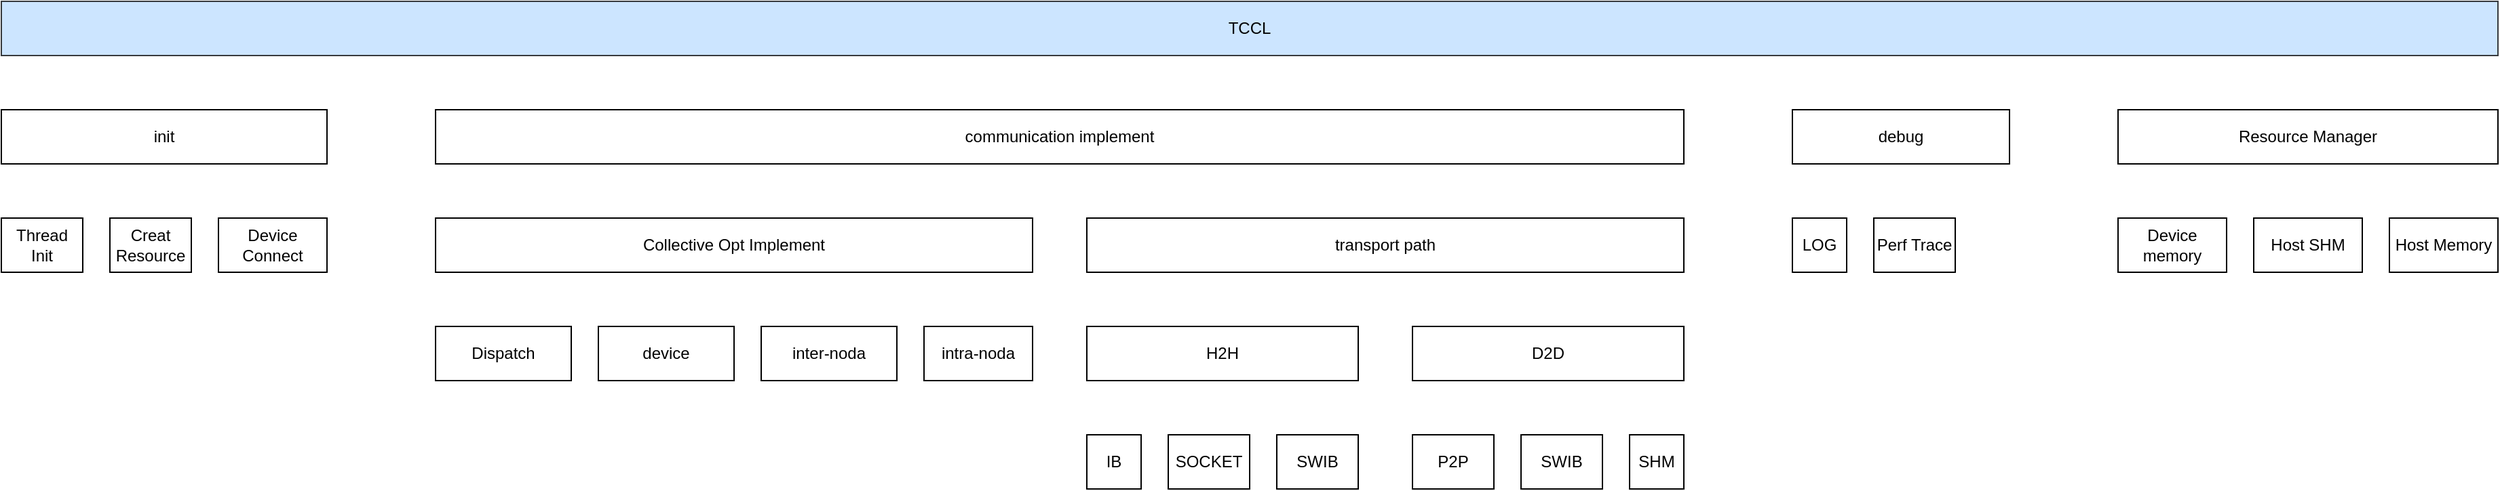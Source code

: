 <mxfile version="21.0.10" type="github">
  <diagram name="Page-1" id="CfoDmrlTRuN8QncxeKQL">
    <mxGraphModel dx="2050" dy="1078" grid="1" gridSize="10" guides="1" tooltips="1" connect="1" arrows="1" fold="1" page="1" pageScale="1" pageWidth="850" pageHeight="1100" math="0" shadow="0">
      <root>
        <mxCell id="0" />
        <mxCell id="1" parent="0" />
        <mxCell id="JbZJTvgXob_sXZLr-xso-1" value="TCCL" style="rounded=0;whiteSpace=wrap;html=1;fillColor=#cce5ff;strokeColor=#36393d;" vertex="1" parent="1">
          <mxGeometry x="200" y="360" width="1840" height="40" as="geometry" />
        </mxCell>
        <mxCell id="JbZJTvgXob_sXZLr-xso-2" value="init" style="rounded=0;whiteSpace=wrap;html=1;" vertex="1" parent="1">
          <mxGeometry x="200" y="440" width="240" height="40" as="geometry" />
        </mxCell>
        <mxCell id="JbZJTvgXob_sXZLr-xso-3" value="debug" style="rounded=0;whiteSpace=wrap;html=1;" vertex="1" parent="1">
          <mxGeometry x="1520" y="440" width="160" height="40" as="geometry" />
        </mxCell>
        <mxCell id="JbZJTvgXob_sXZLr-xso-4" value="communication implement" style="rounded=0;whiteSpace=wrap;html=1;" vertex="1" parent="1">
          <mxGeometry x="520" y="440" width="920" height="40" as="geometry" />
        </mxCell>
        <mxCell id="JbZJTvgXob_sXZLr-xso-5" value="LOG" style="rounded=0;whiteSpace=wrap;html=1;" vertex="1" parent="1">
          <mxGeometry x="1520" y="520" width="40" height="40" as="geometry" />
        </mxCell>
        <mxCell id="JbZJTvgXob_sXZLr-xso-6" value="Perf Trace" style="rounded=0;whiteSpace=wrap;html=1;" vertex="1" parent="1">
          <mxGeometry x="1580" y="520" width="60" height="40" as="geometry" />
        </mxCell>
        <mxCell id="JbZJTvgXob_sXZLr-xso-7" value="transport path" style="rounded=0;whiteSpace=wrap;html=1;" vertex="1" parent="1">
          <mxGeometry x="1000" y="520" width="440" height="40" as="geometry" />
        </mxCell>
        <mxCell id="JbZJTvgXob_sXZLr-xso-8" value="Thread&lt;br&gt;Init" style="rounded=0;whiteSpace=wrap;html=1;" vertex="1" parent="1">
          <mxGeometry x="200" y="520" width="60" height="40" as="geometry" />
        </mxCell>
        <mxCell id="JbZJTvgXob_sXZLr-xso-11" value="Dispatch" style="rounded=0;whiteSpace=wrap;html=1;" vertex="1" parent="1">
          <mxGeometry x="520" y="600" width="100" height="40" as="geometry" />
        </mxCell>
        <mxCell id="JbZJTvgXob_sXZLr-xso-12" value="device" style="rounded=0;whiteSpace=wrap;html=1;" vertex="1" parent="1">
          <mxGeometry x="640" y="600" width="100" height="40" as="geometry" />
        </mxCell>
        <mxCell id="JbZJTvgXob_sXZLr-xso-13" value="intra-noda" style="rounded=0;whiteSpace=wrap;html=1;" vertex="1" parent="1">
          <mxGeometry x="880" y="600" width="80" height="40" as="geometry" />
        </mxCell>
        <mxCell id="JbZJTvgXob_sXZLr-xso-14" value="Collective Opt Implement" style="rounded=0;whiteSpace=wrap;html=1;" vertex="1" parent="1">
          <mxGeometry x="520" y="520" width="440" height="40" as="geometry" />
        </mxCell>
        <mxCell id="JbZJTvgXob_sXZLr-xso-15" value="H2H" style="rounded=0;whiteSpace=wrap;html=1;" vertex="1" parent="1">
          <mxGeometry x="1000" y="600" width="200" height="40" as="geometry" />
        </mxCell>
        <mxCell id="JbZJTvgXob_sXZLr-xso-16" value="D2D" style="rounded=0;whiteSpace=wrap;html=1;" vertex="1" parent="1">
          <mxGeometry x="1240" y="600" width="200" height="40" as="geometry" />
        </mxCell>
        <mxCell id="JbZJTvgXob_sXZLr-xso-17" value="IB" style="rounded=0;whiteSpace=wrap;html=1;" vertex="1" parent="1">
          <mxGeometry x="1000" y="680" width="40" height="40" as="geometry" />
        </mxCell>
        <mxCell id="JbZJTvgXob_sXZLr-xso-18" value="SOCKET" style="rounded=0;whiteSpace=wrap;html=1;" vertex="1" parent="1">
          <mxGeometry x="1060" y="680" width="60" height="40" as="geometry" />
        </mxCell>
        <mxCell id="JbZJTvgXob_sXZLr-xso-19" value="SWIB" style="rounded=0;whiteSpace=wrap;html=1;" vertex="1" parent="1">
          <mxGeometry x="1140" y="680" width="60" height="40" as="geometry" />
        </mxCell>
        <mxCell id="JbZJTvgXob_sXZLr-xso-20" value="P2P" style="rounded=0;whiteSpace=wrap;html=1;" vertex="1" parent="1">
          <mxGeometry x="1240" y="680" width="60" height="40" as="geometry" />
        </mxCell>
        <mxCell id="JbZJTvgXob_sXZLr-xso-21" value="SWIB" style="rounded=0;whiteSpace=wrap;html=1;" vertex="1" parent="1">
          <mxGeometry x="1320" y="680" width="60" height="40" as="geometry" />
        </mxCell>
        <mxCell id="JbZJTvgXob_sXZLr-xso-22" value="SHM" style="rounded=0;whiteSpace=wrap;html=1;" vertex="1" parent="1">
          <mxGeometry x="1400" y="680" width="40" height="40" as="geometry" />
        </mxCell>
        <mxCell id="JbZJTvgXob_sXZLr-xso-23" value="inter-noda" style="rounded=0;whiteSpace=wrap;html=1;" vertex="1" parent="1">
          <mxGeometry x="760" y="600" width="100" height="40" as="geometry" />
        </mxCell>
        <mxCell id="JbZJTvgXob_sXZLr-xso-24" value="Resource Manager" style="rounded=0;whiteSpace=wrap;html=1;" vertex="1" parent="1">
          <mxGeometry x="1760" y="440" width="280" height="40" as="geometry" />
        </mxCell>
        <mxCell id="JbZJTvgXob_sXZLr-xso-25" value="Device memory" style="rounded=0;whiteSpace=wrap;html=1;" vertex="1" parent="1">
          <mxGeometry x="1760" y="520" width="80" height="40" as="geometry" />
        </mxCell>
        <mxCell id="JbZJTvgXob_sXZLr-xso-26" value="Host SHM" style="rounded=0;whiteSpace=wrap;html=1;" vertex="1" parent="1">
          <mxGeometry x="1860" y="520" width="80" height="40" as="geometry" />
        </mxCell>
        <mxCell id="JbZJTvgXob_sXZLr-xso-27" value="Host Memory" style="rounded=0;whiteSpace=wrap;html=1;" vertex="1" parent="1">
          <mxGeometry x="1960" y="520" width="80" height="40" as="geometry" />
        </mxCell>
        <mxCell id="JbZJTvgXob_sXZLr-xso-28" value="Device Connect" style="rounded=0;whiteSpace=wrap;html=1;" vertex="1" parent="1">
          <mxGeometry x="360" y="520" width="80" height="40" as="geometry" />
        </mxCell>
        <mxCell id="JbZJTvgXob_sXZLr-xso-29" value="Creat&lt;br&gt;Resource" style="rounded=0;whiteSpace=wrap;html=1;" vertex="1" parent="1">
          <mxGeometry x="280" y="520" width="60" height="40" as="geometry" />
        </mxCell>
      </root>
    </mxGraphModel>
  </diagram>
</mxfile>
